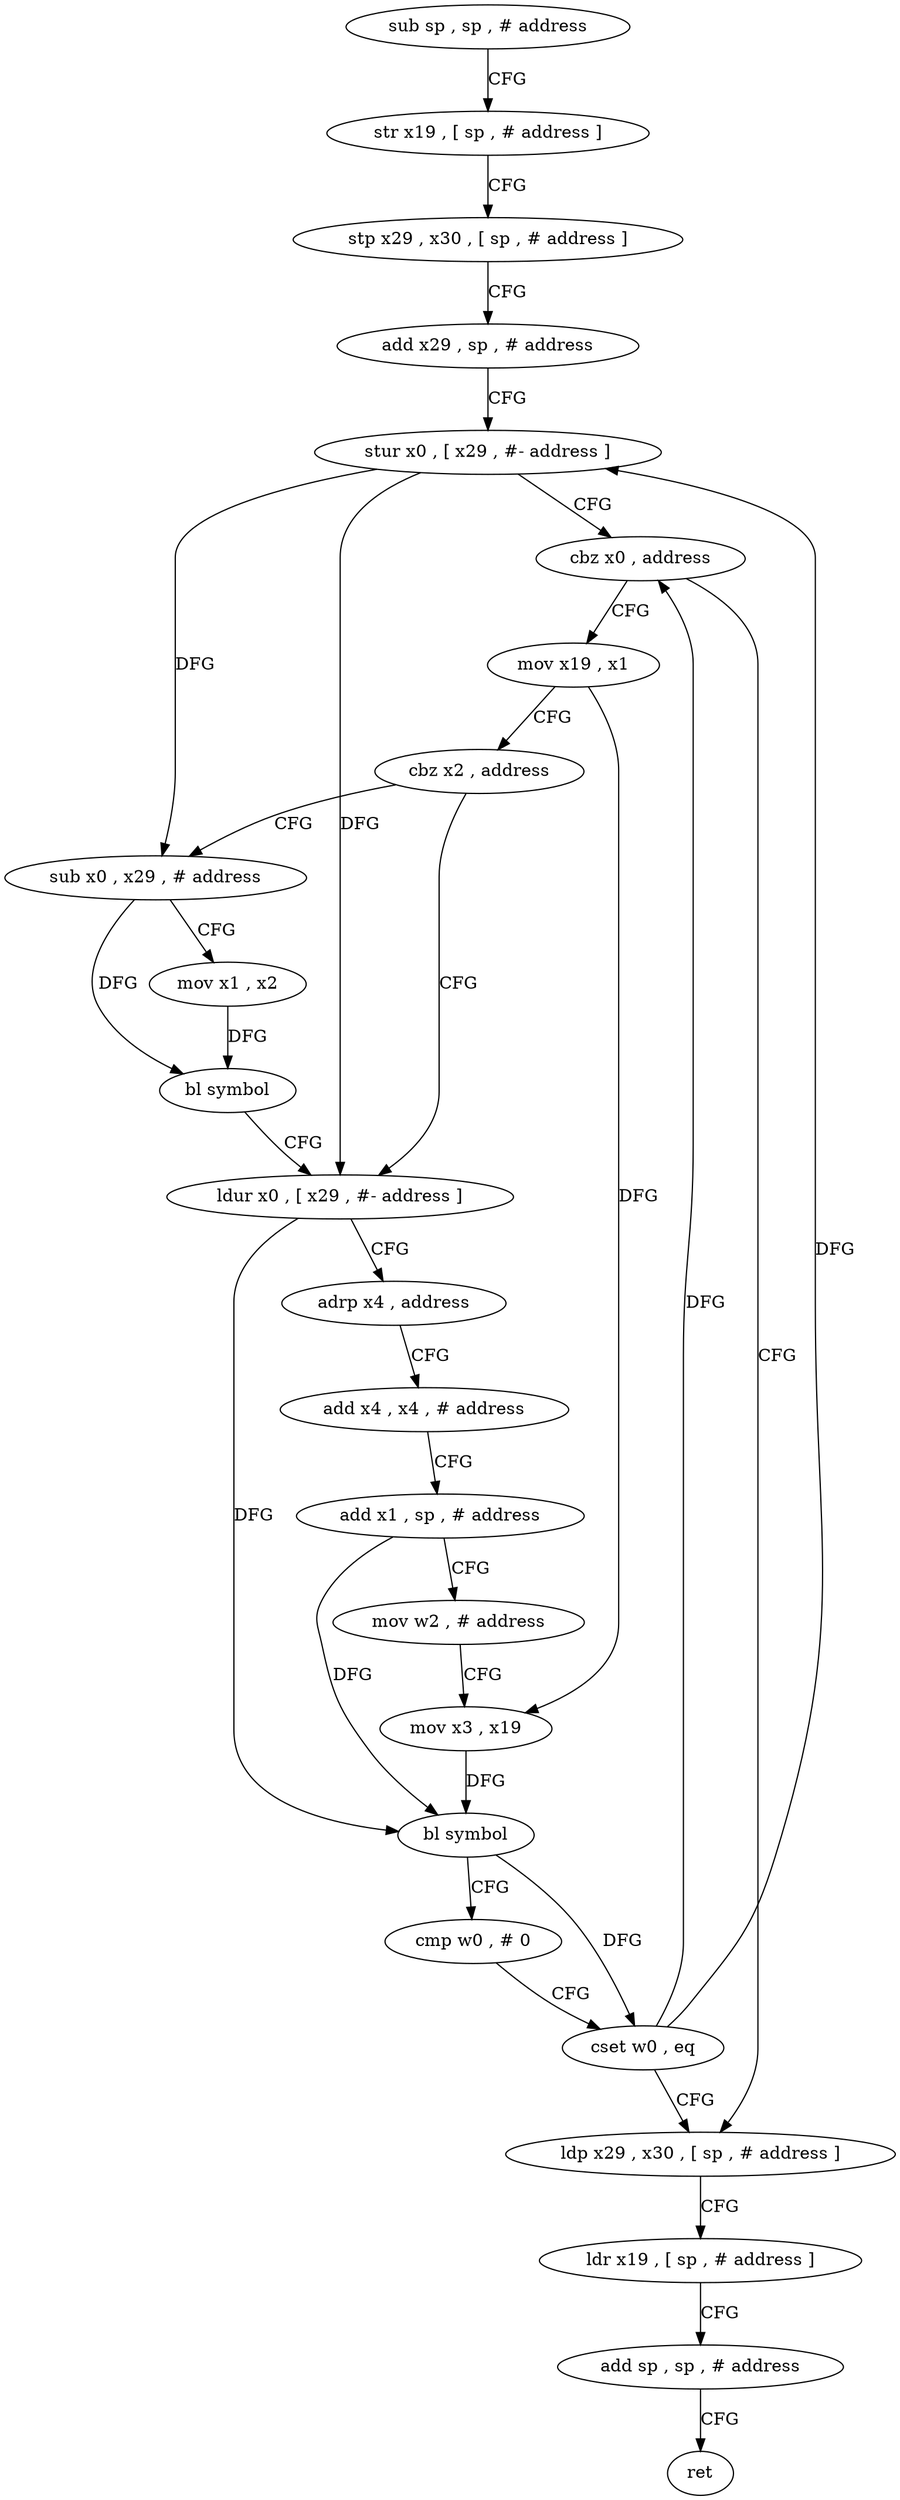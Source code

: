 digraph "func" {
"4254504" [label = "sub sp , sp , # address" ]
"4254508" [label = "str x19 , [ sp , # address ]" ]
"4254512" [label = "stp x29 , x30 , [ sp , # address ]" ]
"4254516" [label = "add x29 , sp , # address" ]
"4254520" [label = "stur x0 , [ x29 , #- address ]" ]
"4254524" [label = "cbz x0 , address" ]
"4254584" [label = "ldp x29 , x30 , [ sp , # address ]" ]
"4254528" [label = "mov x19 , x1" ]
"4254588" [label = "ldr x19 , [ sp , # address ]" ]
"4254592" [label = "add sp , sp , # address" ]
"4254596" [label = "ret" ]
"4254532" [label = "cbz x2 , address" ]
"4254548" [label = "ldur x0 , [ x29 , #- address ]" ]
"4254536" [label = "sub x0 , x29 , # address" ]
"4254552" [label = "adrp x4 , address" ]
"4254556" [label = "add x4 , x4 , # address" ]
"4254560" [label = "add x1 , sp , # address" ]
"4254564" [label = "mov w2 , # address" ]
"4254568" [label = "mov x3 , x19" ]
"4254572" [label = "bl symbol" ]
"4254576" [label = "cmp w0 , # 0" ]
"4254580" [label = "cset w0 , eq" ]
"4254540" [label = "mov x1 , x2" ]
"4254544" [label = "bl symbol" ]
"4254504" -> "4254508" [ label = "CFG" ]
"4254508" -> "4254512" [ label = "CFG" ]
"4254512" -> "4254516" [ label = "CFG" ]
"4254516" -> "4254520" [ label = "CFG" ]
"4254520" -> "4254524" [ label = "CFG" ]
"4254520" -> "4254548" [ label = "DFG" ]
"4254520" -> "4254536" [ label = "DFG" ]
"4254524" -> "4254584" [ label = "CFG" ]
"4254524" -> "4254528" [ label = "CFG" ]
"4254584" -> "4254588" [ label = "CFG" ]
"4254528" -> "4254532" [ label = "CFG" ]
"4254528" -> "4254568" [ label = "DFG" ]
"4254588" -> "4254592" [ label = "CFG" ]
"4254592" -> "4254596" [ label = "CFG" ]
"4254532" -> "4254548" [ label = "CFG" ]
"4254532" -> "4254536" [ label = "CFG" ]
"4254548" -> "4254552" [ label = "CFG" ]
"4254548" -> "4254572" [ label = "DFG" ]
"4254536" -> "4254540" [ label = "CFG" ]
"4254536" -> "4254544" [ label = "DFG" ]
"4254552" -> "4254556" [ label = "CFG" ]
"4254556" -> "4254560" [ label = "CFG" ]
"4254560" -> "4254564" [ label = "CFG" ]
"4254560" -> "4254572" [ label = "DFG" ]
"4254564" -> "4254568" [ label = "CFG" ]
"4254568" -> "4254572" [ label = "DFG" ]
"4254572" -> "4254576" [ label = "CFG" ]
"4254572" -> "4254580" [ label = "DFG" ]
"4254576" -> "4254580" [ label = "CFG" ]
"4254580" -> "4254584" [ label = "CFG" ]
"4254580" -> "4254520" [ label = "DFG" ]
"4254580" -> "4254524" [ label = "DFG" ]
"4254540" -> "4254544" [ label = "DFG" ]
"4254544" -> "4254548" [ label = "CFG" ]
}
